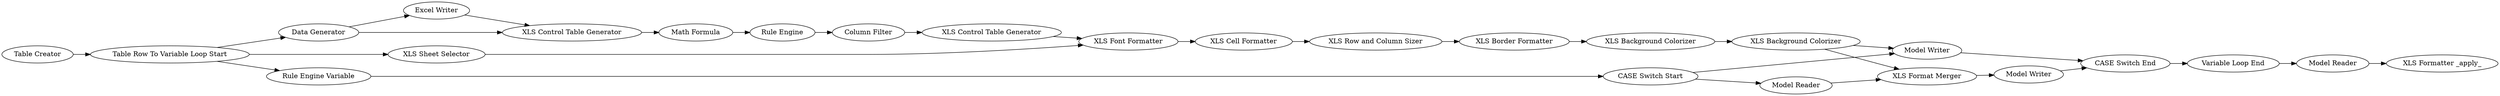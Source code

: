 digraph {
	2252 -> 2255
	2275 -> 2273
	2279 -> 2254
	2282 -> 2292
	2289 -> 2290
	2254 -> 2253
	17 -> 15
	15 -> 2272
	2256 -> 2257
	2289 -> 2284
	2287 -> 2288
	2292 -> 2278
	2257 -> 2285
	17 -> 2279
	2273 -> 2276
	2271 -> 2272
	2285 -> 2282
	17 -> 2291
	2274 -> 2254
	2284 -> 2285
	2272 -> 2275
	2255 -> 2256
	2276 -> 2274
	2253 -> 2252
	15 -> 2271
	2278 -> 2287
	2257 -> 2290
	2290 -> 2292
	16 -> 17
	2291 -> 2289
	2276 [label="Column Filter"]
	2279 [label="XLS Sheet Selector"]
	2273 [label="Rule Engine"]
	2275 [label="Math Formula"]
	17 [label="Table Row To Variable Loop Start"]
	2253 [label="XLS Cell Formatter"]
	2284 [label="Model Reader"]
	2254 [label="XLS Font Formatter"]
	2272 [label="XLS Control Table Generator"]
	2289 [label="CASE Switch Start"]
	15 [label="Data Generator"]
	2287 [label="Model Reader"]
	2290 [label="Model Writer"]
	2255 [label="XLS Border Formatter"]
	16 [label="Table Creator"]
	2274 [label="XLS Control Table Generator"]
	2288 [label="XLS Formatter _apply_"]
	2278 [label="Variable Loop End"]
	2252 [label="XLS Row and Column Sizer"]
	2257 [label="XLS Background Colorizer"]
	2285 [label="XLS Format Merger"]
	2292 [label="CASE Switch End"]
	2256 [label="XLS Background Colorizer"]
	2271 [label="Excel Writer"]
	2291 [label="Rule Engine Variable"]
	2282 [label="Model Writer"]
	rankdir=LR
}
